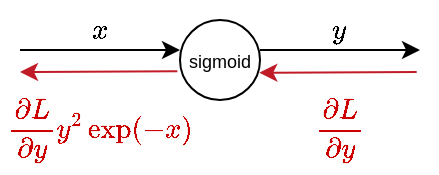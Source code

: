<mxfile version="21.7.5" type="device">
  <diagram name="Page-1" id="Wmdrt5b4WihJDskSo4td">
    <mxGraphModel dx="673" dy="419" grid="1" gridSize="10" guides="1" tooltips="1" connect="1" arrows="1" fold="1" page="1" pageScale="1" pageWidth="850" pageHeight="1100" math="1" shadow="0">
      <root>
        <mxCell id="0" />
        <mxCell id="1" parent="0" />
        <mxCell id="h3qlczv5g9WbPRO4zrkN-1" value="&lt;font style=&quot;font-size: 9px;&quot;&gt;sigmoid&lt;/font&gt;" style="ellipse;whiteSpace=wrap;html=1;" vertex="1" parent="1">
          <mxGeometry x="480" y="340" width="40" height="40" as="geometry" />
        </mxCell>
        <mxCell id="h3qlczv5g9WbPRO4zrkN-2" value="" style="endArrow=classic;html=1;rounded=0;entryX=0;entryY=0.5;entryDx=0;entryDy=0;exitX=1;exitY=0.5;exitDx=0;exitDy=0;" edge="1" parent="1">
          <mxGeometry width="50" height="50" relative="1" as="geometry">
            <mxPoint x="400" y="355" as="sourcePoint" />
            <mxPoint x="480" y="355" as="targetPoint" />
          </mxGeometry>
        </mxCell>
        <mxCell id="h3qlczv5g9WbPRO4zrkN-3" value="" style="endArrow=classic;html=1;rounded=0;entryX=0;entryY=0.5;entryDx=0;entryDy=0;exitX=1;exitY=0.5;exitDx=0;exitDy=0;" edge="1" parent="1">
          <mxGeometry width="50" height="50" relative="1" as="geometry">
            <mxPoint x="520" y="355" as="sourcePoint" />
            <mxPoint x="600" y="355" as="targetPoint" />
          </mxGeometry>
        </mxCell>
        <mxCell id="h3qlczv5g9WbPRO4zrkN-4" value="&lt;div&gt;`x`&lt;/div&gt;" style="text;html=1;strokeColor=none;fillColor=none;align=center;verticalAlign=middle;whiteSpace=wrap;rounded=0;" vertex="1" parent="1">
          <mxGeometry x="410" y="330" width="60" height="30" as="geometry" />
        </mxCell>
        <mxCell id="h3qlczv5g9WbPRO4zrkN-5" value="&lt;div&gt;`y`&lt;/div&gt;" style="text;html=1;strokeColor=none;fillColor=none;align=center;verticalAlign=middle;whiteSpace=wrap;rounded=0;" vertex="1" parent="1">
          <mxGeometry x="530" y="330" width="60" height="30" as="geometry" />
        </mxCell>
        <mxCell id="h3qlczv5g9WbPRO4zrkN-6" value="" style="endArrow=classic;html=1;rounded=0;exitX=-0.033;exitY=0.491;exitDx=0;exitDy=0;exitPerimeter=0;entryX=1;entryY=0.5;entryDx=0;entryDy=0;strokeColor=#C01C28;" edge="1" parent="1">
          <mxGeometry width="50" height="50" relative="1" as="geometry">
            <mxPoint x="478.68" y="365.64" as="sourcePoint" />
            <mxPoint x="400.0" y="366" as="targetPoint" />
          </mxGeometry>
        </mxCell>
        <mxCell id="h3qlczv5g9WbPRO4zrkN-7" value="" style="endArrow=classic;html=1;rounded=0;exitX=-0.033;exitY=0.491;exitDx=0;exitDy=0;exitPerimeter=0;entryX=1;entryY=0.5;entryDx=0;entryDy=0;strokeColor=#C01C28;" edge="1" parent="1">
          <mxGeometry width="50" height="50" relative="1" as="geometry">
            <mxPoint x="598.34" y="366.0" as="sourcePoint" />
            <mxPoint x="519.66" y="366.36" as="targetPoint" />
          </mxGeometry>
        </mxCell>
        <mxCell id="h3qlczv5g9WbPRO4zrkN-8" value="&lt;div&gt;&lt;font color=&quot;#cc0000&quot;&gt;`frac{\partialL}{\partialy}y^2\exp(-x)`&lt;/font&gt;&lt;/div&gt;" style="text;html=1;strokeColor=none;fillColor=none;align=center;verticalAlign=middle;whiteSpace=wrap;rounded=0;" vertex="1" parent="1">
          <mxGeometry x="410" y="380" width="60" height="30" as="geometry" />
        </mxCell>
        <mxCell id="h3qlczv5g9WbPRO4zrkN-9" value="&lt;div&gt;&lt;font color=&quot;#cc0000&quot;&gt;`frac{\partialL}{\partialy}`&lt;/font&gt;&lt;/div&gt;" style="text;html=1;strokeColor=none;fillColor=none;align=center;verticalAlign=middle;whiteSpace=wrap;rounded=0;" vertex="1" parent="1">
          <mxGeometry x="530" y="380" width="60" height="30" as="geometry" />
        </mxCell>
      </root>
    </mxGraphModel>
  </diagram>
</mxfile>
